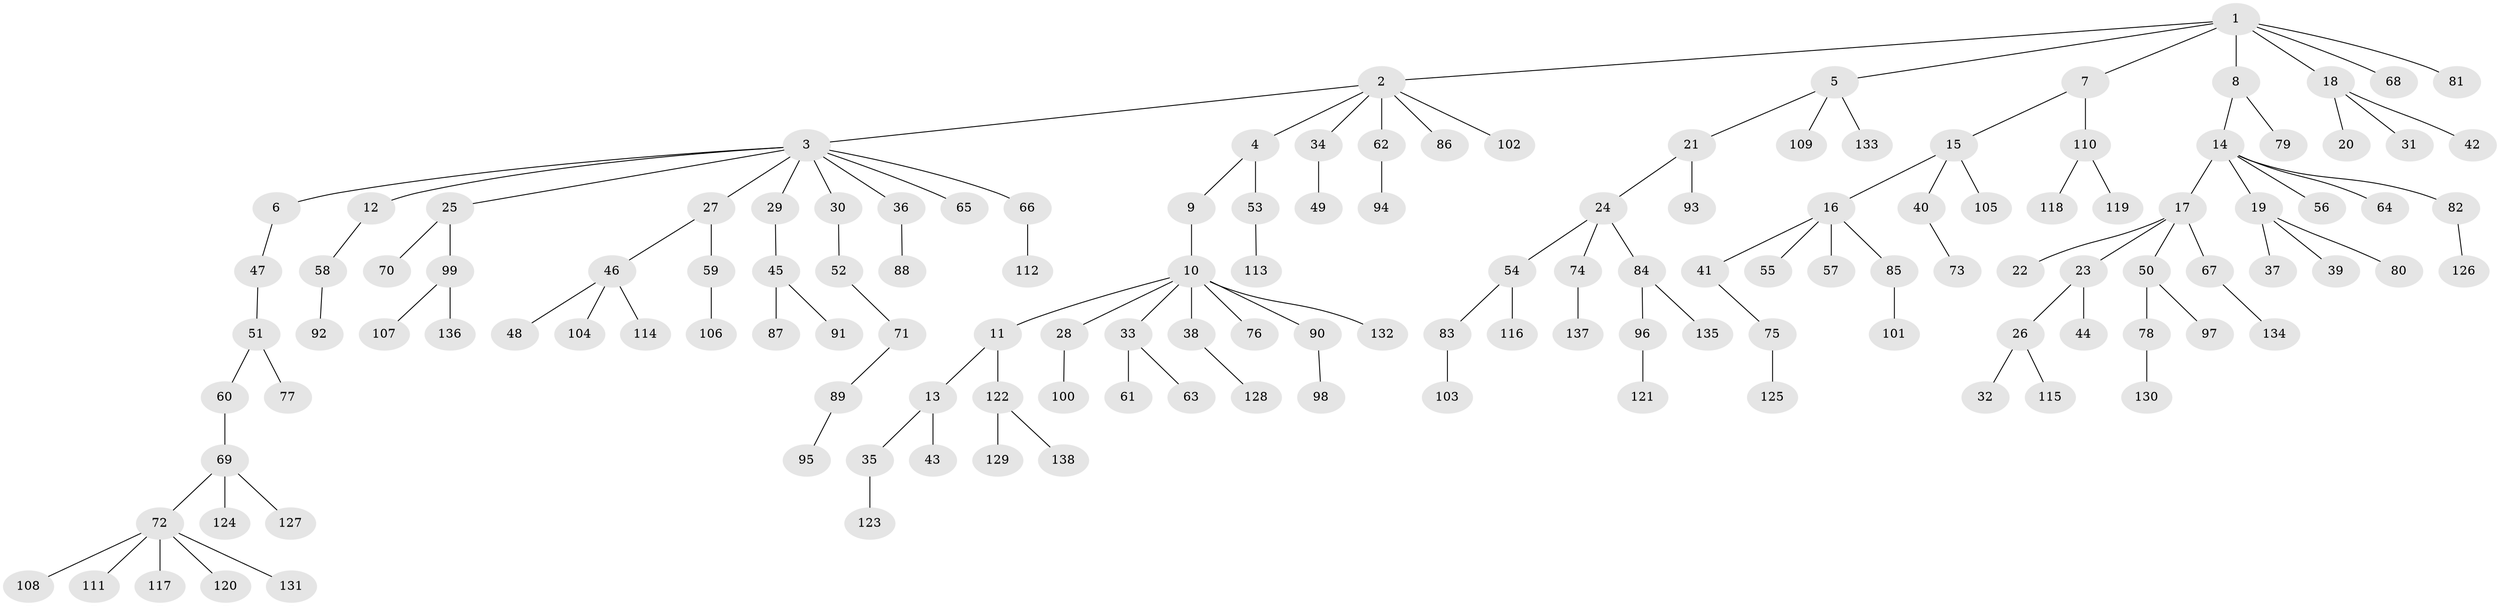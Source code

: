 // Generated by graph-tools (version 1.1) at 2025/54/03/09/25 04:54:01]
// undirected, 138 vertices, 137 edges
graph export_dot {
graph [start="1"]
  node [color=gray90,style=filled];
  1;
  2;
  3;
  4;
  5;
  6;
  7;
  8;
  9;
  10;
  11;
  12;
  13;
  14;
  15;
  16;
  17;
  18;
  19;
  20;
  21;
  22;
  23;
  24;
  25;
  26;
  27;
  28;
  29;
  30;
  31;
  32;
  33;
  34;
  35;
  36;
  37;
  38;
  39;
  40;
  41;
  42;
  43;
  44;
  45;
  46;
  47;
  48;
  49;
  50;
  51;
  52;
  53;
  54;
  55;
  56;
  57;
  58;
  59;
  60;
  61;
  62;
  63;
  64;
  65;
  66;
  67;
  68;
  69;
  70;
  71;
  72;
  73;
  74;
  75;
  76;
  77;
  78;
  79;
  80;
  81;
  82;
  83;
  84;
  85;
  86;
  87;
  88;
  89;
  90;
  91;
  92;
  93;
  94;
  95;
  96;
  97;
  98;
  99;
  100;
  101;
  102;
  103;
  104;
  105;
  106;
  107;
  108;
  109;
  110;
  111;
  112;
  113;
  114;
  115;
  116;
  117;
  118;
  119;
  120;
  121;
  122;
  123;
  124;
  125;
  126;
  127;
  128;
  129;
  130;
  131;
  132;
  133;
  134;
  135;
  136;
  137;
  138;
  1 -- 2;
  1 -- 5;
  1 -- 7;
  1 -- 8;
  1 -- 18;
  1 -- 68;
  1 -- 81;
  2 -- 3;
  2 -- 4;
  2 -- 34;
  2 -- 62;
  2 -- 86;
  2 -- 102;
  3 -- 6;
  3 -- 12;
  3 -- 25;
  3 -- 27;
  3 -- 29;
  3 -- 30;
  3 -- 36;
  3 -- 65;
  3 -- 66;
  4 -- 9;
  4 -- 53;
  5 -- 21;
  5 -- 109;
  5 -- 133;
  6 -- 47;
  7 -- 15;
  7 -- 110;
  8 -- 14;
  8 -- 79;
  9 -- 10;
  10 -- 11;
  10 -- 28;
  10 -- 33;
  10 -- 38;
  10 -- 76;
  10 -- 90;
  10 -- 132;
  11 -- 13;
  11 -- 122;
  12 -- 58;
  13 -- 35;
  13 -- 43;
  14 -- 17;
  14 -- 19;
  14 -- 56;
  14 -- 64;
  14 -- 82;
  15 -- 16;
  15 -- 40;
  15 -- 105;
  16 -- 41;
  16 -- 55;
  16 -- 57;
  16 -- 85;
  17 -- 22;
  17 -- 23;
  17 -- 50;
  17 -- 67;
  18 -- 20;
  18 -- 31;
  18 -- 42;
  19 -- 37;
  19 -- 39;
  19 -- 80;
  21 -- 24;
  21 -- 93;
  23 -- 26;
  23 -- 44;
  24 -- 54;
  24 -- 74;
  24 -- 84;
  25 -- 70;
  25 -- 99;
  26 -- 32;
  26 -- 115;
  27 -- 46;
  27 -- 59;
  28 -- 100;
  29 -- 45;
  30 -- 52;
  33 -- 61;
  33 -- 63;
  34 -- 49;
  35 -- 123;
  36 -- 88;
  38 -- 128;
  40 -- 73;
  41 -- 75;
  45 -- 87;
  45 -- 91;
  46 -- 48;
  46 -- 104;
  46 -- 114;
  47 -- 51;
  50 -- 78;
  50 -- 97;
  51 -- 60;
  51 -- 77;
  52 -- 71;
  53 -- 113;
  54 -- 83;
  54 -- 116;
  58 -- 92;
  59 -- 106;
  60 -- 69;
  62 -- 94;
  66 -- 112;
  67 -- 134;
  69 -- 72;
  69 -- 124;
  69 -- 127;
  71 -- 89;
  72 -- 108;
  72 -- 111;
  72 -- 117;
  72 -- 120;
  72 -- 131;
  74 -- 137;
  75 -- 125;
  78 -- 130;
  82 -- 126;
  83 -- 103;
  84 -- 96;
  84 -- 135;
  85 -- 101;
  89 -- 95;
  90 -- 98;
  96 -- 121;
  99 -- 107;
  99 -- 136;
  110 -- 118;
  110 -- 119;
  122 -- 129;
  122 -- 138;
}
